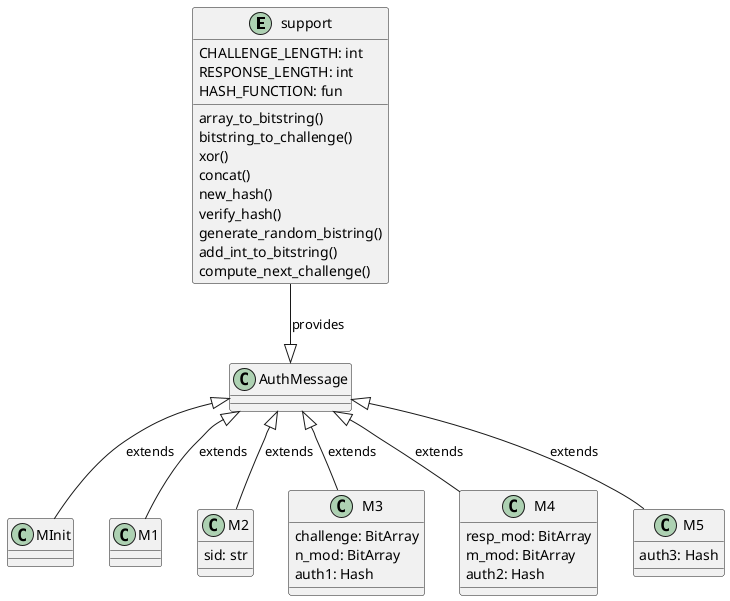 @startuml
entity support{
CHALLENGE_LENGTH: int
RESPONSE_LENGTH: int
HASH_FUNCTION: fun
array_to_bitstring()
bitstring_to_challenge()
xor()
concat()
new_hash()
verify_hash()
generate_random_bistring()
add_int_to_bitstring()
compute_next_challenge()
}
class AuthMessage
class MInit
class M1
class M2{
sid: str
}
class M3{
challenge: BitArray
n_mod: BitArray
auth1: Hash
}
class M4{
resp_mod: BitArray
m_mod: BitArray
auth2: Hash
}
class M5{
auth3: Hash
}

AuthMessage <|-- MInit : extends
AuthMessage <|-- M1 : extends
AuthMessage <|-- M2 : extends
AuthMessage <|-- M3 : extends
AuthMessage <|-- M4 : extends
AuthMessage <|-- M5 : extends
support --|> AuthMessage : provides
@enduml
